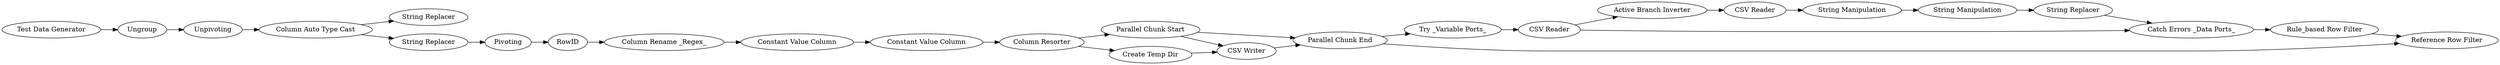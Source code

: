 digraph {
	1 [label="Test Data Generator"]
	2 [label="Parallel Chunk Start"]
	3 [label="Parallel Chunk End"]
	4 [label=Ungroup]
	5 [label="Create Temp Dir"]
	6 [label="CSV Writer"]
	7 [label="CSV Reader"]
	11 [label="Try _Variable Ports_"]
	12 [label="Active Branch Inverter"]
	13 [label="Catch Errors _Data Ports_"]
	19 [label="Constant Value Column"]
	20 [label="Constant Value Column"]
	21 [label="Column Resorter"]
	27 [label=Unpivoting]
	28 [label="String Replacer"]
	29 [label="Column Auto Type Cast"]
	30 [label=Pivoting]
	31 [label=RowID]
	32 [label="Column Rename _Regex_"]
	33 [label="String Replacer"]
	35 [label="String Manipulation"]
	36 [label="String Manipulation"]
	37 [label="String Replacer"]
	38 [label="CSV Reader"]
	39 [label="Rule_based Row Filter"]
	40 [label="Reference Row Filter"]
	1 -> 4
	2 -> 3
	2 -> 6
	3 -> 11
	3 -> 40
	4 -> 27
	5 -> 6
	6 -> 3
	7 -> 13
	7 -> 12
	11 -> 7
	12 -> 38
	13 -> 39
	19 -> 20
	20 -> 21
	21 -> 2
	21 -> 5
	27 -> 29
	29 -> 28
	29 -> 33
	30 -> 31
	31 -> 32
	32 -> 19
	33 -> 30
	35 -> 36
	36 -> 37
	37 -> 13
	38 -> 35
	39 -> 40
	rankdir=LR
}
